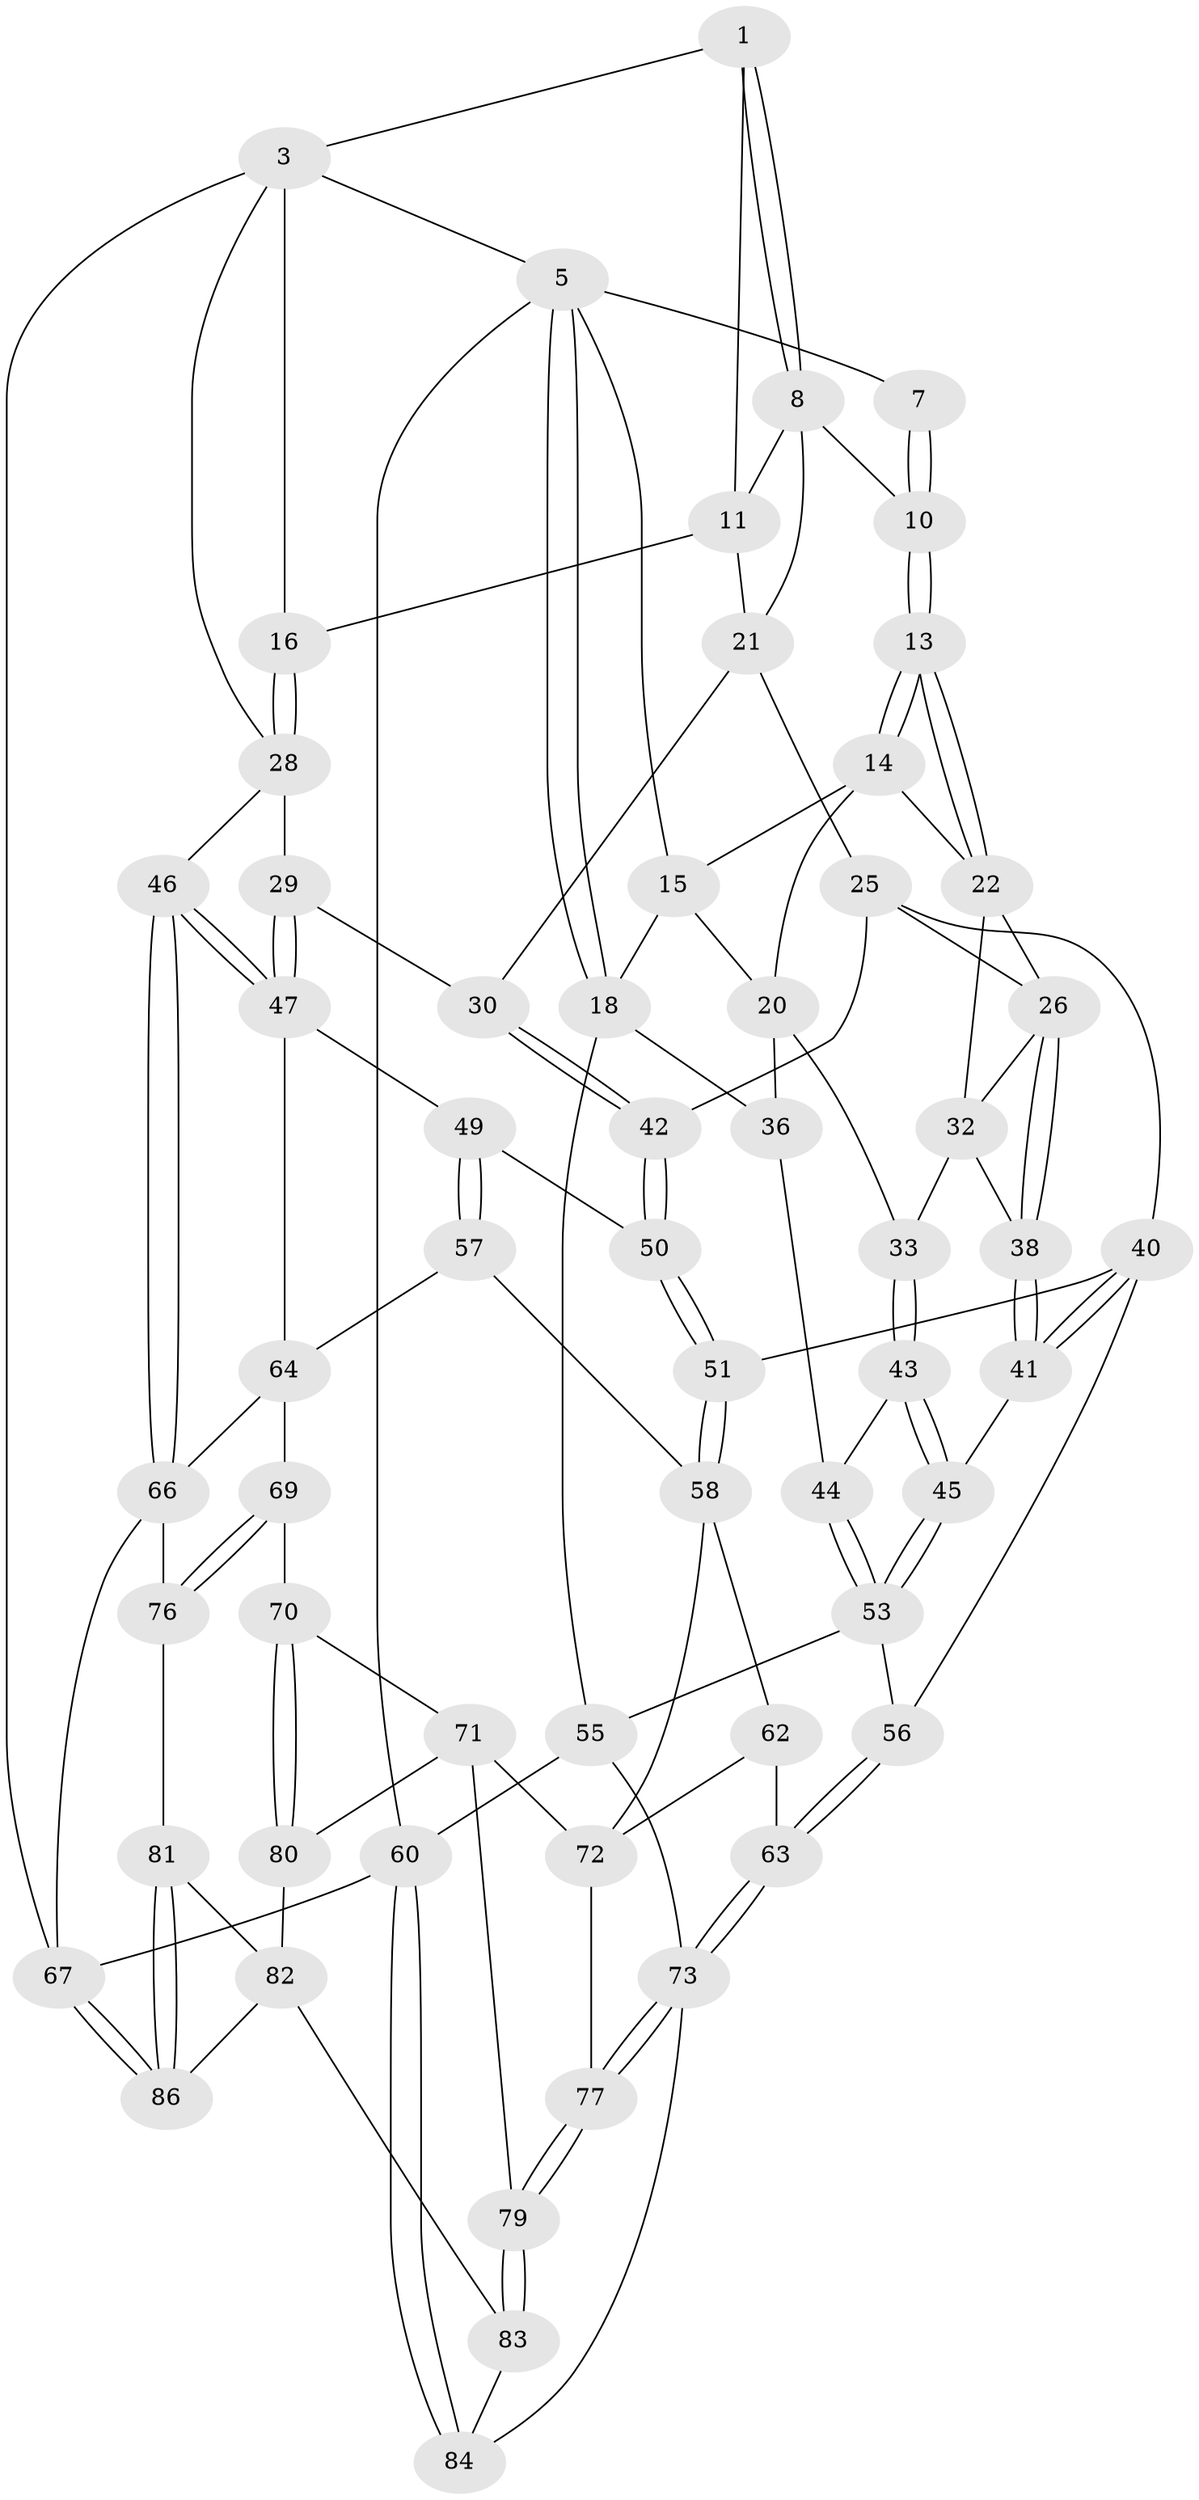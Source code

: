 // Generated by graph-tools (version 1.1) at 2025/24/03/03/25 07:24:40]
// undirected, 60 vertices, 136 edges
graph export_dot {
graph [start="1"]
  node [color=gray90,style=filled];
  1 [pos="+0.674104260631206+0",super="+2"];
  3 [pos="+1+0",super="+4"];
  5 [pos="+0+0",super="+6"];
  7 [pos="+0.4285186999181351+0"];
  8 [pos="+0.6534281301223552+0",super="+9"];
  10 [pos="+0.4889258528423414+0.12009061627740086"];
  11 [pos="+0.7853507353467344+0.12633419991763206",super="+12"];
  13 [pos="+0.48006379830526497+0.12587842545029854"];
  14 [pos="+0.28057813233753814+0.013900878937308304",super="+19"];
  15 [pos="+0.2522361434459757+0",super="+17"];
  16 [pos="+0.8535258710262269+0.12877249793771575"];
  18 [pos="+0+0.241913947523867",super="+37"];
  20 [pos="+0.2173060162390756+0.1604130436055568",super="+34"];
  21 [pos="+0.6609583490913021+0.19076046458852491",super="+24"];
  22 [pos="+0.4687489892529412+0.14903914850661087",super="+23"];
  25 [pos="+0.5410208487042681+0.26517517932079526",super="+39"];
  26 [pos="+0.5278571861685162+0.263888706863912",super="+27"];
  28 [pos="+0.911229232734612+0.23125557862430518",super="+31"];
  29 [pos="+0.7321792454477418+0.3329990376440204"];
  30 [pos="+0.7184520149232922+0.3319758466774941"];
  32 [pos="+0.3606078897679454+0.3088884416471953",super="+35"];
  33 [pos="+0.29644338441326623+0.3181382285111224"];
  36 [pos="+0.09137071687695325+0.3562300973476254"];
  38 [pos="+0.4188109240235498+0.3551597014287244"];
  40 [pos="+0.4643104517991624+0.41851802522106907",super="+52"];
  41 [pos="+0.4330387460628071+0.3850169290574437"];
  42 [pos="+0.6884899456096197+0.36478016595384155"];
  43 [pos="+0.25457679348339207+0.35049330771627996"];
  44 [pos="+0.20205621352286202+0.3786066966700047"];
  45 [pos="+0.3274594418429849+0.4586429317520377"];
  46 [pos="+1+0.4139433083753535"];
  47 [pos="+0.8539581687273263+0.4489707291342954",super="+48"];
  49 [pos="+0.6815174824506621+0.5044141668803934"];
  50 [pos="+0.6660440868872649+0.4763164977939759"];
  51 [pos="+0.49227806320536416+0.5069336159955231"];
  53 [pos="+0.2620871489292922+0.5668898005600499",super="+54"];
  55 [pos="+0+0.6739671876221555",super="+59"];
  56 [pos="+0.28185856197500336+0.6401824073125744"];
  57 [pos="+0.6321952283388492+0.6232959886984406"];
  58 [pos="+0.5577431785035556+0.6352082783560318",super="+61"];
  60 [pos="+0+1"];
  62 [pos="+0.47836331108788377+0.7227266402481879"];
  63 [pos="+0.3287556713508156+0.7087017620363543"];
  64 [pos="+0.8269382859841287+0.6703962910342137",super="+65"];
  66 [pos="+1+0.587318512518423",super="+68"];
  67 [pos="+1+1"];
  69 [pos="+0.7789380746182655+0.7711518831991082"];
  70 [pos="+0.7535076102358779+0.790382978213955"];
  71 [pos="+0.6898142613813878+0.8091965510906249",super="+78"];
  72 [pos="+0.6046060696287189+0.7885880582139334",super="+75"];
  73 [pos="+0.3245738465511344+0.7720081833411904",super="+74"];
  76 [pos="+0.877422579192997+0.8489550113986819"];
  77 [pos="+0.47445829630012426+0.9436240122732715"];
  79 [pos="+0.4893879946452321+1"];
  80 [pos="+0.7509650058771279+0.9437872852239124"];
  81 [pos="+0.8548006908851601+0.9666059341000816"];
  82 [pos="+0.7532447697767721+0.9554860872274311",super="+85"];
  83 [pos="+0.4861072451628206+1"];
  84 [pos="+0.43249501084369296+1"];
  86 [pos="+0.9735627970909605+1"];
  1 -- 8;
  1 -- 8;
  1 -- 3;
  1 -- 11;
  3 -- 16;
  3 -- 67;
  3 -- 28;
  3 -- 5;
  5 -- 18;
  5 -- 18;
  5 -- 60;
  5 -- 7;
  5 -- 15;
  7 -- 10;
  7 -- 10;
  8 -- 11;
  8 -- 10;
  8 -- 21;
  10 -- 13;
  10 -- 13;
  11 -- 16;
  11 -- 21;
  13 -- 14;
  13 -- 14;
  13 -- 22;
  13 -- 22;
  14 -- 15;
  14 -- 20;
  14 -- 22;
  15 -- 18;
  15 -- 20;
  16 -- 28;
  16 -- 28;
  18 -- 36;
  18 -- 55;
  20 -- 33;
  20 -- 36;
  21 -- 25;
  21 -- 30;
  22 -- 26;
  22 -- 32;
  25 -- 26;
  25 -- 40;
  25 -- 42;
  26 -- 38;
  26 -- 38;
  26 -- 32;
  28 -- 29;
  28 -- 46;
  29 -- 30;
  29 -- 47;
  29 -- 47;
  30 -- 42;
  30 -- 42;
  32 -- 33;
  32 -- 38;
  33 -- 43;
  33 -- 43;
  36 -- 44;
  38 -- 41;
  38 -- 41;
  40 -- 41;
  40 -- 41;
  40 -- 56;
  40 -- 51;
  41 -- 45;
  42 -- 50;
  42 -- 50;
  43 -- 44;
  43 -- 45;
  43 -- 45;
  44 -- 53;
  44 -- 53;
  45 -- 53;
  45 -- 53;
  46 -- 47;
  46 -- 47;
  46 -- 66;
  46 -- 66;
  47 -- 64;
  47 -- 49;
  49 -- 50;
  49 -- 57;
  49 -- 57;
  50 -- 51;
  50 -- 51;
  51 -- 58;
  51 -- 58;
  53 -- 56;
  53 -- 55;
  55 -- 60;
  55 -- 73;
  56 -- 63;
  56 -- 63;
  57 -- 58;
  57 -- 64;
  58 -- 72;
  58 -- 62;
  60 -- 84;
  60 -- 84;
  60 -- 67;
  62 -- 63;
  62 -- 72;
  63 -- 73;
  63 -- 73;
  64 -- 66;
  64 -- 69;
  66 -- 67;
  66 -- 76;
  67 -- 86;
  67 -- 86;
  69 -- 70;
  69 -- 76;
  69 -- 76;
  70 -- 71;
  70 -- 80;
  70 -- 80;
  71 -- 72;
  71 -- 80;
  71 -- 79;
  72 -- 77;
  73 -- 77;
  73 -- 77;
  73 -- 84;
  76 -- 81;
  77 -- 79;
  77 -- 79;
  79 -- 83;
  79 -- 83;
  80 -- 82;
  81 -- 82;
  81 -- 86;
  81 -- 86;
  82 -- 83;
  82 -- 86;
  83 -- 84;
}
